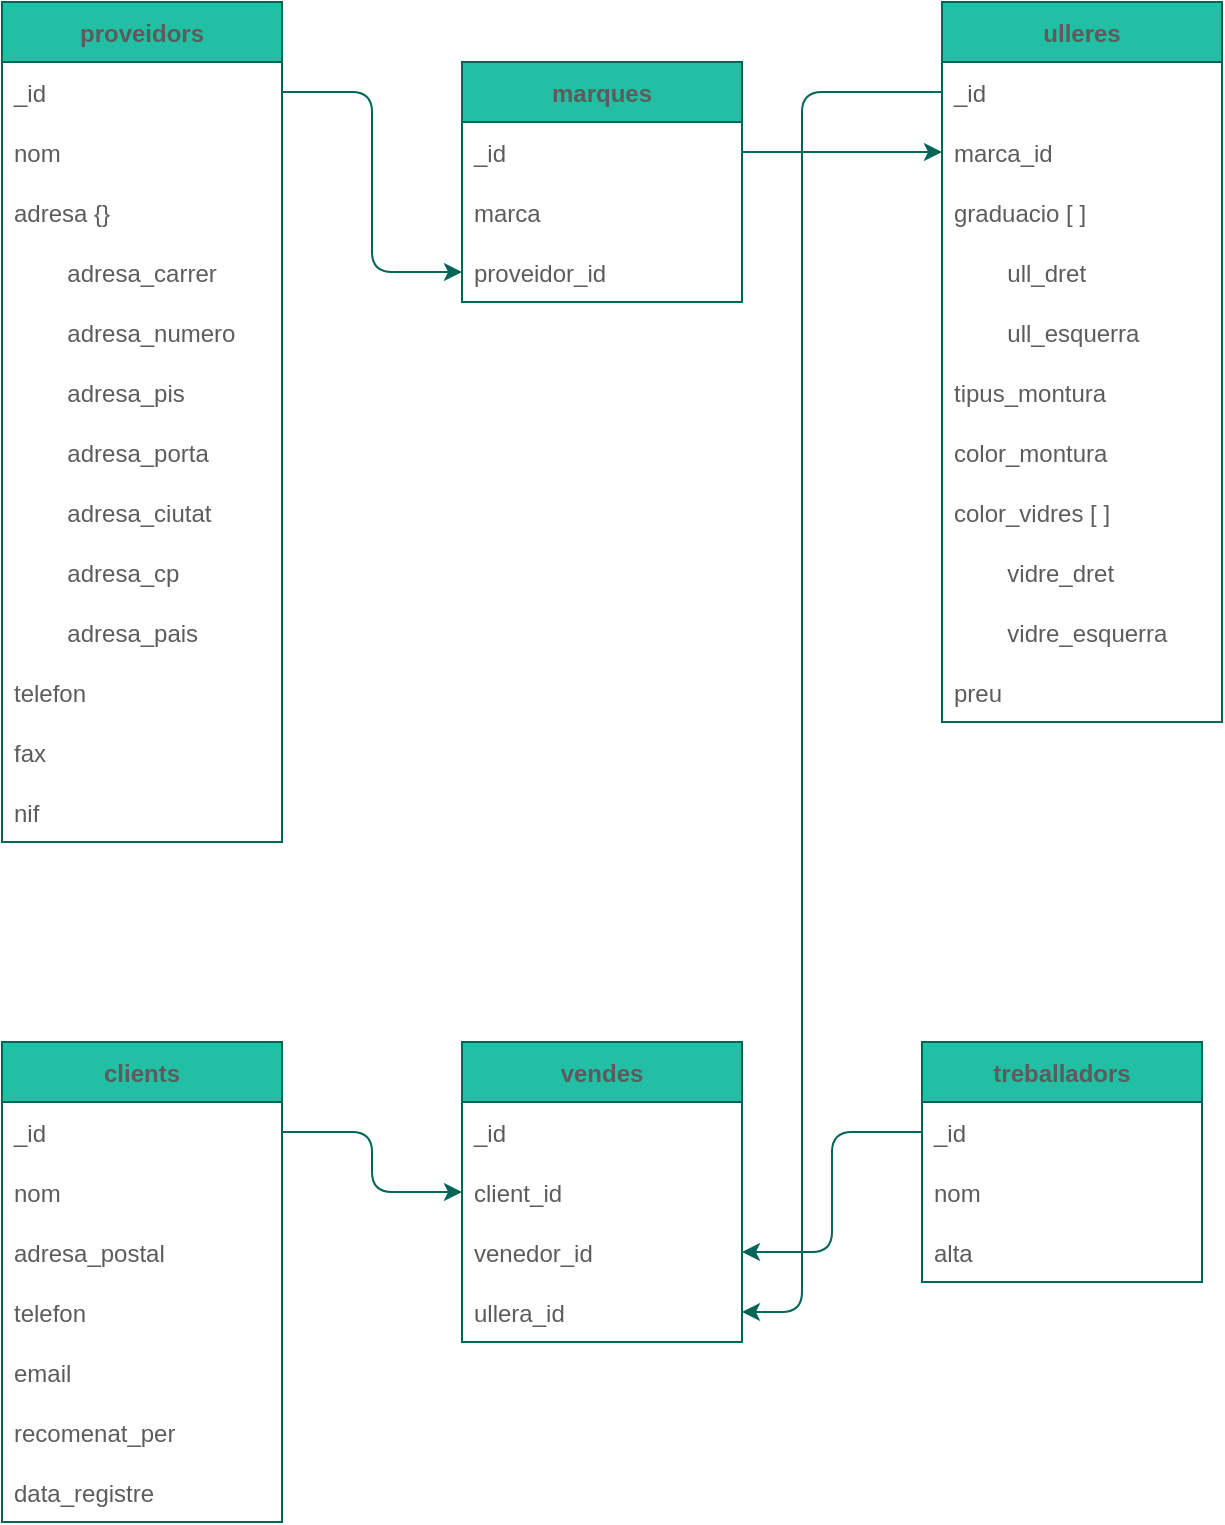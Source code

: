 <mxfile version="16.1.2" type="device"><diagram id="shwFxcLf__Ge0HK19vut" name="Page-1"><mxGraphModel dx="856" dy="570" grid="1" gridSize="10" guides="1" tooltips="1" connect="1" arrows="1" fold="1" page="1" pageScale="1" pageWidth="1169" pageHeight="1654" math="0" shadow="0"><root><mxCell id="DGRV6i35e0Qm-R5cE8dM-0"/><mxCell id="DGRV6i35e0Qm-R5cE8dM-1" parent="DGRV6i35e0Qm-R5cE8dM-0"/><mxCell id="IjgSWsfnrX7HT0hySPnb-0" value="proveidors" style="swimlane;fontStyle=1;childLayout=stackLayout;horizontal=1;startSize=30;horizontalStack=0;resizeParent=1;resizeParentMax=0;resizeLast=0;collapsible=1;marginBottom=0;fillColor=#21C0A5;strokeColor=#006658;fontColor=#5C5C5C;rounded=0;" vertex="1" parent="DGRV6i35e0Qm-R5cE8dM-1"><mxGeometry x="80" y="80" width="140" height="420" as="geometry"><mxRectangle x="100" y="110" width="90" height="30" as="alternateBounds"/></mxGeometry></mxCell><mxCell id="IjgSWsfnrX7HT0hySPnb-16" value="_id" style="text;strokeColor=none;fillColor=none;align=left;verticalAlign=middle;spacingLeft=4;spacingRight=4;overflow=hidden;points=[[0,0.5],[1,0.5]];portConstraint=eastwest;rotatable=0;fontColor=#5C5C5C;rounded=0;" vertex="1" parent="IjgSWsfnrX7HT0hySPnb-0"><mxGeometry y="30" width="140" height="30" as="geometry"/></mxCell><mxCell id="IjgSWsfnrX7HT0hySPnb-1" value="nom" style="text;strokeColor=none;fillColor=none;align=left;verticalAlign=middle;spacingLeft=4;spacingRight=4;overflow=hidden;points=[[0,0.5],[1,0.5]];portConstraint=eastwest;rotatable=0;fontColor=#5C5C5C;rounded=0;" vertex="1" parent="IjgSWsfnrX7HT0hySPnb-0"><mxGeometry y="60" width="140" height="30" as="geometry"/></mxCell><mxCell id="IjgSWsfnrX7HT0hySPnb-3" value="adresa {}" style="text;strokeColor=none;fillColor=none;align=left;verticalAlign=middle;spacingLeft=4;spacingRight=4;overflow=hidden;points=[[0,0.5],[1,0.5]];portConstraint=eastwest;rotatable=0;fontColor=#5C5C5C;rounded=0;" vertex="1" parent="IjgSWsfnrX7HT0hySPnb-0"><mxGeometry y="90" width="140" height="30" as="geometry"/></mxCell><mxCell id="IjgSWsfnrX7HT0hySPnb-15" value="        adresa_carrer" style="text;strokeColor=none;fillColor=none;align=left;verticalAlign=middle;spacingLeft=4;spacingRight=4;overflow=hidden;points=[[0,0.5],[1,0.5]];portConstraint=eastwest;rotatable=0;fontColor=#5C5C5C;rounded=0;" vertex="1" parent="IjgSWsfnrX7HT0hySPnb-0"><mxGeometry y="120" width="140" height="30" as="geometry"/></mxCell><mxCell id="IjgSWsfnrX7HT0hySPnb-14" value="        adresa_numero" style="text;strokeColor=none;fillColor=none;align=left;verticalAlign=middle;spacingLeft=4;spacingRight=4;overflow=hidden;points=[[0,0.5],[1,0.5]];portConstraint=eastwest;rotatable=0;fontColor=#5C5C5C;rounded=0;" vertex="1" parent="IjgSWsfnrX7HT0hySPnb-0"><mxGeometry y="150" width="140" height="30" as="geometry"/></mxCell><mxCell id="IjgSWsfnrX7HT0hySPnb-13" value="        adresa_pis" style="text;strokeColor=none;fillColor=none;align=left;verticalAlign=middle;spacingLeft=4;spacingRight=4;overflow=hidden;points=[[0,0.5],[1,0.5]];portConstraint=eastwest;rotatable=0;fontColor=#5C5C5C;rounded=0;" vertex="1" parent="IjgSWsfnrX7HT0hySPnb-0"><mxGeometry y="180" width="140" height="30" as="geometry"/></mxCell><mxCell id="IjgSWsfnrX7HT0hySPnb-12" value="        adresa_porta" style="text;strokeColor=none;fillColor=none;align=left;verticalAlign=middle;spacingLeft=4;spacingRight=4;overflow=hidden;points=[[0,0.5],[1,0.5]];portConstraint=eastwest;rotatable=0;fontColor=#5C5C5C;rounded=0;" vertex="1" parent="IjgSWsfnrX7HT0hySPnb-0"><mxGeometry y="210" width="140" height="30" as="geometry"/></mxCell><mxCell id="IjgSWsfnrX7HT0hySPnb-11" value="        adresa_ciutat" style="text;strokeColor=none;fillColor=none;align=left;verticalAlign=middle;spacingLeft=4;spacingRight=4;overflow=hidden;points=[[0,0.5],[1,0.5]];portConstraint=eastwest;rotatable=0;fontColor=#5C5C5C;rounded=0;" vertex="1" parent="IjgSWsfnrX7HT0hySPnb-0"><mxGeometry y="240" width="140" height="30" as="geometry"/></mxCell><mxCell id="IjgSWsfnrX7HT0hySPnb-10" value="        adresa_cp" style="text;strokeColor=none;fillColor=none;align=left;verticalAlign=middle;spacingLeft=4;spacingRight=4;overflow=hidden;points=[[0,0.5],[1,0.5]];portConstraint=eastwest;rotatable=0;fontColor=#5C5C5C;rounded=0;" vertex="1" parent="IjgSWsfnrX7HT0hySPnb-0"><mxGeometry y="270" width="140" height="30" as="geometry"/></mxCell><mxCell id="IjgSWsfnrX7HT0hySPnb-9" value="        adresa_pais" style="text;strokeColor=none;fillColor=none;align=left;verticalAlign=middle;spacingLeft=4;spacingRight=4;overflow=hidden;points=[[0,0.5],[1,0.5]];portConstraint=eastwest;rotatable=0;fontColor=#5C5C5C;rounded=0;" vertex="1" parent="IjgSWsfnrX7HT0hySPnb-0"><mxGeometry y="300" width="140" height="30" as="geometry"/></mxCell><mxCell id="IjgSWsfnrX7HT0hySPnb-8" value="telefon" style="text;strokeColor=none;fillColor=none;align=left;verticalAlign=middle;spacingLeft=4;spacingRight=4;overflow=hidden;points=[[0,0.5],[1,0.5]];portConstraint=eastwest;rotatable=0;fontColor=#5C5C5C;rounded=0;" vertex="1" parent="IjgSWsfnrX7HT0hySPnb-0"><mxGeometry y="330" width="140" height="30" as="geometry"/></mxCell><mxCell id="IjgSWsfnrX7HT0hySPnb-7" value="fax" style="text;strokeColor=none;fillColor=none;align=left;verticalAlign=middle;spacingLeft=4;spacingRight=4;overflow=hidden;points=[[0,0.5],[1,0.5]];portConstraint=eastwest;rotatable=0;fontColor=#5C5C5C;rounded=0;" vertex="1" parent="IjgSWsfnrX7HT0hySPnb-0"><mxGeometry y="360" width="140" height="30" as="geometry"/></mxCell><mxCell id="IjgSWsfnrX7HT0hySPnb-6" value="nif" style="text;strokeColor=none;fillColor=none;align=left;verticalAlign=middle;spacingLeft=4;spacingRight=4;overflow=hidden;points=[[0,0.5],[1,0.5]];portConstraint=eastwest;rotatable=0;fontColor=#5C5C5C;rounded=0;" vertex="1" parent="IjgSWsfnrX7HT0hySPnb-0"><mxGeometry y="390" width="140" height="30" as="geometry"/></mxCell><mxCell id="IjgSWsfnrX7HT0hySPnb-18" value="ulleres" style="swimlane;fontStyle=1;childLayout=stackLayout;horizontal=1;startSize=30;horizontalStack=0;resizeParent=1;resizeParentMax=0;resizeLast=0;collapsible=1;marginBottom=0;rounded=0;sketch=0;fontColor=#5C5C5C;strokeColor=#006658;fillColor=#21C0A5;" vertex="1" parent="DGRV6i35e0Qm-R5cE8dM-1"><mxGeometry x="550" y="80" width="140" height="360" as="geometry"/></mxCell><mxCell id="IjgSWsfnrX7HT0hySPnb-19" value="_id" style="text;strokeColor=none;fillColor=none;align=left;verticalAlign=middle;spacingLeft=4;spacingRight=4;overflow=hidden;points=[[0,0.5],[1,0.5]];portConstraint=eastwest;rotatable=0;rounded=0;sketch=0;fontColor=#5C5C5C;" vertex="1" parent="IjgSWsfnrX7HT0hySPnb-18"><mxGeometry y="30" width="140" height="30" as="geometry"/></mxCell><mxCell id="IjgSWsfnrX7HT0hySPnb-20" value="marca_id" style="text;strokeColor=none;fillColor=none;align=left;verticalAlign=middle;spacingLeft=4;spacingRight=4;overflow=hidden;points=[[0,0.5],[1,0.5]];portConstraint=eastwest;rotatable=0;rounded=0;sketch=0;fontColor=#5C5C5C;" vertex="1" parent="IjgSWsfnrX7HT0hySPnb-18"><mxGeometry y="60" width="140" height="30" as="geometry"/></mxCell><mxCell id="IjgSWsfnrX7HT0hySPnb-21" value="graduacio [ ]" style="text;strokeColor=none;fillColor=none;align=left;verticalAlign=middle;spacingLeft=4;spacingRight=4;overflow=hidden;points=[[0,0.5],[1,0.5]];portConstraint=eastwest;rotatable=0;rounded=0;sketch=0;fontColor=#5C5C5C;" vertex="1" parent="IjgSWsfnrX7HT0hySPnb-18"><mxGeometry y="90" width="140" height="30" as="geometry"/></mxCell><mxCell id="IjgSWsfnrX7HT0hySPnb-31" value="        ull_dret" style="text;strokeColor=none;fillColor=none;align=left;verticalAlign=middle;spacingLeft=4;spacingRight=4;overflow=hidden;points=[[0,0.5],[1,0.5]];portConstraint=eastwest;rotatable=0;rounded=0;sketch=0;fontColor=#5C5C5C;" vertex="1" parent="IjgSWsfnrX7HT0hySPnb-18"><mxGeometry y="120" width="140" height="30" as="geometry"/></mxCell><mxCell id="IjgSWsfnrX7HT0hySPnb-30" value="        ull_esquerra" style="text;strokeColor=none;fillColor=none;align=left;verticalAlign=middle;spacingLeft=4;spacingRight=4;overflow=hidden;points=[[0,0.5],[1,0.5]];portConstraint=eastwest;rotatable=0;rounded=0;sketch=0;fontColor=#5C5C5C;" vertex="1" parent="IjgSWsfnrX7HT0hySPnb-18"><mxGeometry y="150" width="140" height="30" as="geometry"/></mxCell><mxCell id="IjgSWsfnrX7HT0hySPnb-25" value="tipus_montura" style="text;strokeColor=none;fillColor=none;align=left;verticalAlign=middle;spacingLeft=4;spacingRight=4;overflow=hidden;points=[[0,0.5],[1,0.5]];portConstraint=eastwest;rotatable=0;rounded=0;sketch=0;fontColor=#5C5C5C;" vertex="1" parent="IjgSWsfnrX7HT0hySPnb-18"><mxGeometry y="180" width="140" height="30" as="geometry"/></mxCell><mxCell id="IjgSWsfnrX7HT0hySPnb-24" value="color_montura" style="text;strokeColor=none;fillColor=none;align=left;verticalAlign=middle;spacingLeft=4;spacingRight=4;overflow=hidden;points=[[0,0.5],[1,0.5]];portConstraint=eastwest;rotatable=0;rounded=0;sketch=0;fontColor=#5C5C5C;" vertex="1" parent="IjgSWsfnrX7HT0hySPnb-18"><mxGeometry y="210" width="140" height="30" as="geometry"/></mxCell><mxCell id="IjgSWsfnrX7HT0hySPnb-23" value="color_vidres [ ]" style="text;strokeColor=none;fillColor=none;align=left;verticalAlign=middle;spacingLeft=4;spacingRight=4;overflow=hidden;points=[[0,0.5],[1,0.5]];portConstraint=eastwest;rotatable=0;rounded=0;sketch=0;fontColor=#5C5C5C;" vertex="1" parent="IjgSWsfnrX7HT0hySPnb-18"><mxGeometry y="240" width="140" height="30" as="geometry"/></mxCell><mxCell id="IjgSWsfnrX7HT0hySPnb-22" value="        vidre_dret" style="text;strokeColor=none;fillColor=none;align=left;verticalAlign=middle;spacingLeft=4;spacingRight=4;overflow=hidden;points=[[0,0.5],[1,0.5]];portConstraint=eastwest;rotatable=0;rounded=0;sketch=0;fontColor=#5C5C5C;" vertex="1" parent="IjgSWsfnrX7HT0hySPnb-18"><mxGeometry y="270" width="140" height="30" as="geometry"/></mxCell><mxCell id="IjgSWsfnrX7HT0hySPnb-33" value="        vidre_esquerra" style="text;strokeColor=none;fillColor=none;align=left;verticalAlign=middle;spacingLeft=4;spacingRight=4;overflow=hidden;points=[[0,0.5],[1,0.5]];portConstraint=eastwest;rotatable=0;rounded=0;sketch=0;fontColor=#5C5C5C;" vertex="1" parent="IjgSWsfnrX7HT0hySPnb-18"><mxGeometry y="300" width="140" height="30" as="geometry"/></mxCell><mxCell id="IjgSWsfnrX7HT0hySPnb-32" value="preu" style="text;strokeColor=none;fillColor=none;align=left;verticalAlign=middle;spacingLeft=4;spacingRight=4;overflow=hidden;points=[[0,0.5],[1,0.5]];portConstraint=eastwest;rotatable=0;rounded=0;sketch=0;fontColor=#5C5C5C;" vertex="1" parent="IjgSWsfnrX7HT0hySPnb-18"><mxGeometry y="330" width="140" height="30" as="geometry"/></mxCell><mxCell id="IjgSWsfnrX7HT0hySPnb-26" value="marques" style="swimlane;fontStyle=1;childLayout=stackLayout;horizontal=1;startSize=30;horizontalStack=0;resizeParent=1;resizeParentMax=0;resizeLast=0;collapsible=1;marginBottom=0;rounded=0;sketch=0;fontColor=#5C5C5C;strokeColor=#006658;fillColor=#21C0A5;" vertex="1" parent="DGRV6i35e0Qm-R5cE8dM-1"><mxGeometry x="310" y="110" width="140" height="120" as="geometry"/></mxCell><mxCell id="IjgSWsfnrX7HT0hySPnb-27" value="_id" style="text;strokeColor=none;fillColor=none;align=left;verticalAlign=middle;spacingLeft=4;spacingRight=4;overflow=hidden;points=[[0,0.5],[1,0.5]];portConstraint=eastwest;rotatable=0;rounded=0;sketch=0;fontColor=#5C5C5C;" vertex="1" parent="IjgSWsfnrX7HT0hySPnb-26"><mxGeometry y="30" width="140" height="30" as="geometry"/></mxCell><mxCell id="IjgSWsfnrX7HT0hySPnb-28" value="marca" style="text;strokeColor=none;fillColor=none;align=left;verticalAlign=middle;spacingLeft=4;spacingRight=4;overflow=hidden;points=[[0,0.5],[1,0.5]];portConstraint=eastwest;rotatable=0;rounded=0;sketch=0;fontColor=#5C5C5C;" vertex="1" parent="IjgSWsfnrX7HT0hySPnb-26"><mxGeometry y="60" width="140" height="30" as="geometry"/></mxCell><mxCell id="IjgSWsfnrX7HT0hySPnb-29" value="proveidor_id" style="text;strokeColor=none;fillColor=none;align=left;verticalAlign=middle;spacingLeft=4;spacingRight=4;overflow=hidden;points=[[0,0.5],[1,0.5]];portConstraint=eastwest;rotatable=0;rounded=0;sketch=0;fontColor=#5C5C5C;" vertex="1" parent="IjgSWsfnrX7HT0hySPnb-26"><mxGeometry y="90" width="140" height="30" as="geometry"/></mxCell><mxCell id="IjgSWsfnrX7HT0hySPnb-34" value="" style="edgeStyle=orthogonalEdgeStyle;curved=0;rounded=1;sketch=0;orthogonalLoop=1;jettySize=auto;html=1;fontColor=#5C5C5C;strokeColor=#006658;fillColor=#21C0A5;" edge="1" parent="DGRV6i35e0Qm-R5cE8dM-1" source="IjgSWsfnrX7HT0hySPnb-16" target="IjgSWsfnrX7HT0hySPnb-29"><mxGeometry relative="1" as="geometry"/></mxCell><mxCell id="IjgSWsfnrX7HT0hySPnb-35" value="" style="edgeStyle=orthogonalEdgeStyle;curved=0;rounded=1;sketch=0;orthogonalLoop=1;jettySize=auto;html=1;fontColor=#5C5C5C;strokeColor=#006658;fillColor=#21C0A5;" edge="1" parent="DGRV6i35e0Qm-R5cE8dM-1" source="IjgSWsfnrX7HT0hySPnb-27" target="IjgSWsfnrX7HT0hySPnb-20"><mxGeometry relative="1" as="geometry"/></mxCell><mxCell id="IjgSWsfnrX7HT0hySPnb-36" value="clients" style="swimlane;fontStyle=1;childLayout=stackLayout;horizontal=1;startSize=30;horizontalStack=0;resizeParent=1;resizeParentMax=0;resizeLast=0;collapsible=1;marginBottom=0;rounded=0;sketch=0;fontColor=#5C5C5C;strokeColor=#006658;fillColor=#21C0A5;" vertex="1" parent="DGRV6i35e0Qm-R5cE8dM-1"><mxGeometry x="80" y="600" width="140" height="240" as="geometry"/></mxCell><mxCell id="IjgSWsfnrX7HT0hySPnb-43" value="_id" style="text;strokeColor=none;fillColor=none;align=left;verticalAlign=middle;spacingLeft=4;spacingRight=4;overflow=hidden;points=[[0,0.5],[1,0.5]];portConstraint=eastwest;rotatable=0;rounded=0;sketch=0;fontColor=#5C5C5C;" vertex="1" parent="IjgSWsfnrX7HT0hySPnb-36"><mxGeometry y="30" width="140" height="30" as="geometry"/></mxCell><mxCell id="IjgSWsfnrX7HT0hySPnb-37" value="nom" style="text;strokeColor=none;fillColor=none;align=left;verticalAlign=middle;spacingLeft=4;spacingRight=4;overflow=hidden;points=[[0,0.5],[1,0.5]];portConstraint=eastwest;rotatable=0;rounded=0;sketch=0;fontColor=#5C5C5C;" vertex="1" parent="IjgSWsfnrX7HT0hySPnb-36"><mxGeometry y="60" width="140" height="30" as="geometry"/></mxCell><mxCell id="IjgSWsfnrX7HT0hySPnb-38" value="adresa_postal" style="text;strokeColor=none;fillColor=none;align=left;verticalAlign=middle;spacingLeft=4;spacingRight=4;overflow=hidden;points=[[0,0.5],[1,0.5]];portConstraint=eastwest;rotatable=0;rounded=0;sketch=0;fontColor=#5C5C5C;" vertex="1" parent="IjgSWsfnrX7HT0hySPnb-36"><mxGeometry y="90" width="140" height="30" as="geometry"/></mxCell><mxCell id="IjgSWsfnrX7HT0hySPnb-39" value="telefon" style="text;strokeColor=none;fillColor=none;align=left;verticalAlign=middle;spacingLeft=4;spacingRight=4;overflow=hidden;points=[[0,0.5],[1,0.5]];portConstraint=eastwest;rotatable=0;rounded=0;sketch=0;fontColor=#5C5C5C;" vertex="1" parent="IjgSWsfnrX7HT0hySPnb-36"><mxGeometry y="120" width="140" height="30" as="geometry"/></mxCell><mxCell id="IjgSWsfnrX7HT0hySPnb-42" value="email" style="text;strokeColor=none;fillColor=none;align=left;verticalAlign=middle;spacingLeft=4;spacingRight=4;overflow=hidden;points=[[0,0.5],[1,0.5]];portConstraint=eastwest;rotatable=0;rounded=0;sketch=0;fontColor=#5C5C5C;" vertex="1" parent="IjgSWsfnrX7HT0hySPnb-36"><mxGeometry y="150" width="140" height="30" as="geometry"/></mxCell><mxCell id="IjgSWsfnrX7HT0hySPnb-41" value="recomenat_per" style="text;strokeColor=none;fillColor=none;align=left;verticalAlign=middle;spacingLeft=4;spacingRight=4;overflow=hidden;points=[[0,0.5],[1,0.5]];portConstraint=eastwest;rotatable=0;rounded=0;sketch=0;fontColor=#5C5C5C;" vertex="1" parent="IjgSWsfnrX7HT0hySPnb-36"><mxGeometry y="180" width="140" height="30" as="geometry"/></mxCell><mxCell id="IjgSWsfnrX7HT0hySPnb-40" value="data_registre" style="text;strokeColor=none;fillColor=none;align=left;verticalAlign=middle;spacingLeft=4;spacingRight=4;overflow=hidden;points=[[0,0.5],[1,0.5]];portConstraint=eastwest;rotatable=0;rounded=0;sketch=0;fontColor=#5C5C5C;" vertex="1" parent="IjgSWsfnrX7HT0hySPnb-36"><mxGeometry y="210" width="140" height="30" as="geometry"/></mxCell><mxCell id="IjgSWsfnrX7HT0hySPnb-44" value="treballadors" style="swimlane;fontStyle=1;childLayout=stackLayout;horizontal=1;startSize=30;horizontalStack=0;resizeParent=1;resizeParentMax=0;resizeLast=0;collapsible=1;marginBottom=0;rounded=0;sketch=0;fontColor=#5C5C5C;strokeColor=#006658;fillColor=#21C0A5;" vertex="1" parent="DGRV6i35e0Qm-R5cE8dM-1"><mxGeometry x="540" y="600" width="140" height="120" as="geometry"/></mxCell><mxCell id="IjgSWsfnrX7HT0hySPnb-45" value="_id" style="text;strokeColor=none;fillColor=none;align=left;verticalAlign=middle;spacingLeft=4;spacingRight=4;overflow=hidden;points=[[0,0.5],[1,0.5]];portConstraint=eastwest;rotatable=0;rounded=0;sketch=0;fontColor=#5C5C5C;" vertex="1" parent="IjgSWsfnrX7HT0hySPnb-44"><mxGeometry y="30" width="140" height="30" as="geometry"/></mxCell><mxCell id="IjgSWsfnrX7HT0hySPnb-46" value="nom" style="text;strokeColor=none;fillColor=none;align=left;verticalAlign=middle;spacingLeft=4;spacingRight=4;overflow=hidden;points=[[0,0.5],[1,0.5]];portConstraint=eastwest;rotatable=0;rounded=0;sketch=0;fontColor=#5C5C5C;" vertex="1" parent="IjgSWsfnrX7HT0hySPnb-44"><mxGeometry y="60" width="140" height="30" as="geometry"/></mxCell><mxCell id="IjgSWsfnrX7HT0hySPnb-47" value="alta" style="text;strokeColor=none;fillColor=none;align=left;verticalAlign=middle;spacingLeft=4;spacingRight=4;overflow=hidden;points=[[0,0.5],[1,0.5]];portConstraint=eastwest;rotatable=0;rounded=0;sketch=0;fontColor=#5C5C5C;" vertex="1" parent="IjgSWsfnrX7HT0hySPnb-44"><mxGeometry y="90" width="140" height="30" as="geometry"/></mxCell><mxCell id="IjgSWsfnrX7HT0hySPnb-48" value="vendes" style="swimlane;fontStyle=1;childLayout=stackLayout;horizontal=1;startSize=30;horizontalStack=0;resizeParent=1;resizeParentMax=0;resizeLast=0;collapsible=1;marginBottom=0;rounded=0;sketch=0;fontColor=#5C5C5C;strokeColor=#006658;fillColor=#21C0A5;" vertex="1" parent="DGRV6i35e0Qm-R5cE8dM-1"><mxGeometry x="310" y="600" width="140" height="150" as="geometry"/></mxCell><mxCell id="IjgSWsfnrX7HT0hySPnb-49" value="_id" style="text;strokeColor=none;fillColor=none;align=left;verticalAlign=middle;spacingLeft=4;spacingRight=4;overflow=hidden;points=[[0,0.5],[1,0.5]];portConstraint=eastwest;rotatable=0;rounded=0;sketch=0;fontColor=#5C5C5C;" vertex="1" parent="IjgSWsfnrX7HT0hySPnb-48"><mxGeometry y="30" width="140" height="30" as="geometry"/></mxCell><mxCell id="IjgSWsfnrX7HT0hySPnb-50" value="client_id" style="text;strokeColor=none;fillColor=none;align=left;verticalAlign=middle;spacingLeft=4;spacingRight=4;overflow=hidden;points=[[0,0.5],[1,0.5]];portConstraint=eastwest;rotatable=0;rounded=0;sketch=0;fontColor=#5C5C5C;" vertex="1" parent="IjgSWsfnrX7HT0hySPnb-48"><mxGeometry y="60" width="140" height="30" as="geometry"/></mxCell><mxCell id="IjgSWsfnrX7HT0hySPnb-51" value="venedor_id" style="text;strokeColor=none;fillColor=none;align=left;verticalAlign=middle;spacingLeft=4;spacingRight=4;overflow=hidden;points=[[0,0.5],[1,0.5]];portConstraint=eastwest;rotatable=0;rounded=0;sketch=0;fontColor=#5C5C5C;" vertex="1" parent="IjgSWsfnrX7HT0hySPnb-48"><mxGeometry y="90" width="140" height="30" as="geometry"/></mxCell><mxCell id="IjgSWsfnrX7HT0hySPnb-52" value="ullera_id" style="text;strokeColor=none;fillColor=none;align=left;verticalAlign=middle;spacingLeft=4;spacingRight=4;overflow=hidden;points=[[0,0.5],[1,0.5]];portConstraint=eastwest;rotatable=0;rounded=0;sketch=0;fontColor=#5C5C5C;" vertex="1" parent="IjgSWsfnrX7HT0hySPnb-48"><mxGeometry y="120" width="140" height="30" as="geometry"/></mxCell><mxCell id="IjgSWsfnrX7HT0hySPnb-53" value="" style="edgeStyle=orthogonalEdgeStyle;curved=0;rounded=1;sketch=0;orthogonalLoop=1;jettySize=auto;html=1;fontColor=#5C5C5C;strokeColor=#006658;fillColor=#21C0A5;" edge="1" parent="DGRV6i35e0Qm-R5cE8dM-1" source="IjgSWsfnrX7HT0hySPnb-43" target="IjgSWsfnrX7HT0hySPnb-50"><mxGeometry relative="1" as="geometry"/></mxCell><mxCell id="IjgSWsfnrX7HT0hySPnb-54" value="" style="edgeStyle=orthogonalEdgeStyle;curved=0;rounded=1;sketch=0;orthogonalLoop=1;jettySize=auto;html=1;fontColor=#5C5C5C;strokeColor=#006658;fillColor=#21C0A5;entryX=1;entryY=0.5;entryDx=0;entryDy=0;" edge="1" parent="DGRV6i35e0Qm-R5cE8dM-1" source="IjgSWsfnrX7HT0hySPnb-45" target="IjgSWsfnrX7HT0hySPnb-51"><mxGeometry relative="1" as="geometry"><Array as="points"><mxPoint x="495" y="645"/><mxPoint x="495" y="705"/></Array></mxGeometry></mxCell><mxCell id="IjgSWsfnrX7HT0hySPnb-62" style="edgeStyle=orthogonalEdgeStyle;curved=0;rounded=1;sketch=0;orthogonalLoop=1;jettySize=auto;html=1;entryX=1;entryY=0.5;entryDx=0;entryDy=0;fontColor=#5C5C5C;strokeColor=#006658;fillColor=#21C0A5;" edge="1" parent="DGRV6i35e0Qm-R5cE8dM-1" source="IjgSWsfnrX7HT0hySPnb-19" target="IjgSWsfnrX7HT0hySPnb-52"><mxGeometry relative="1" as="geometry"><Array as="points"><mxPoint x="480" y="125"/><mxPoint x="480" y="735"/></Array></mxGeometry></mxCell></root></mxGraphModel></diagram></mxfile>